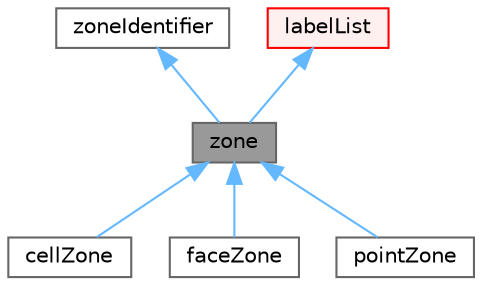 digraph "zone"
{
 // LATEX_PDF_SIZE
  bgcolor="transparent";
  edge [fontname=Helvetica,fontsize=10,labelfontname=Helvetica,labelfontsize=10];
  node [fontname=Helvetica,fontsize=10,shape=box,height=0.2,width=0.4];
  Node1 [id="Node000001",label="zone",height=0.2,width=0.4,color="gray40", fillcolor="grey60", style="filled", fontcolor="black",tooltip="Base class for mesh zones."];
  Node2 -> Node1 [id="edge1_Node000001_Node000002",dir="back",color="steelblue1",style="solid",tooltip=" "];
  Node2 [id="Node000002",label="zoneIdentifier",height=0.2,width=0.4,color="gray40", fillcolor="white", style="filled",URL="$classFoam_1_1zoneIdentifier.html",tooltip="Identifies a mesh zone by name and index, with optional physical type and group information."];
  Node3 -> Node1 [id="edge2_Node000001_Node000003",dir="back",color="steelblue1",style="solid",tooltip=" "];
  Node3 [id="Node000003",label="labelList",height=0.2,width=0.4,color="red", fillcolor="#FFF0F0", style="filled",URL="$classFoam_1_1List.html",tooltip=" "];
  Node1 -> Node7 [id="edge3_Node000001_Node000007",dir="back",color="steelblue1",style="solid",tooltip=" "];
  Node7 [id="Node000007",label="cellZone",height=0.2,width=0.4,color="gray40", fillcolor="white", style="filled",URL="$classFoam_1_1cellZone.html",tooltip="A subset of mesh cells."];
  Node1 -> Node8 [id="edge4_Node000001_Node000008",dir="back",color="steelblue1",style="solid",tooltip=" "];
  Node8 [id="Node000008",label="faceZone",height=0.2,width=0.4,color="gray40", fillcolor="white", style="filled",URL="$classFoam_1_1faceZone.html",tooltip="A subset of mesh faces organised as a primitive patch."];
  Node1 -> Node9 [id="edge5_Node000001_Node000009",dir="back",color="steelblue1",style="solid",tooltip=" "];
  Node9 [id="Node000009",label="pointZone",height=0.2,width=0.4,color="gray40", fillcolor="white", style="filled",URL="$classFoam_1_1pointZone.html",tooltip="A subset of mesh points."];
}
